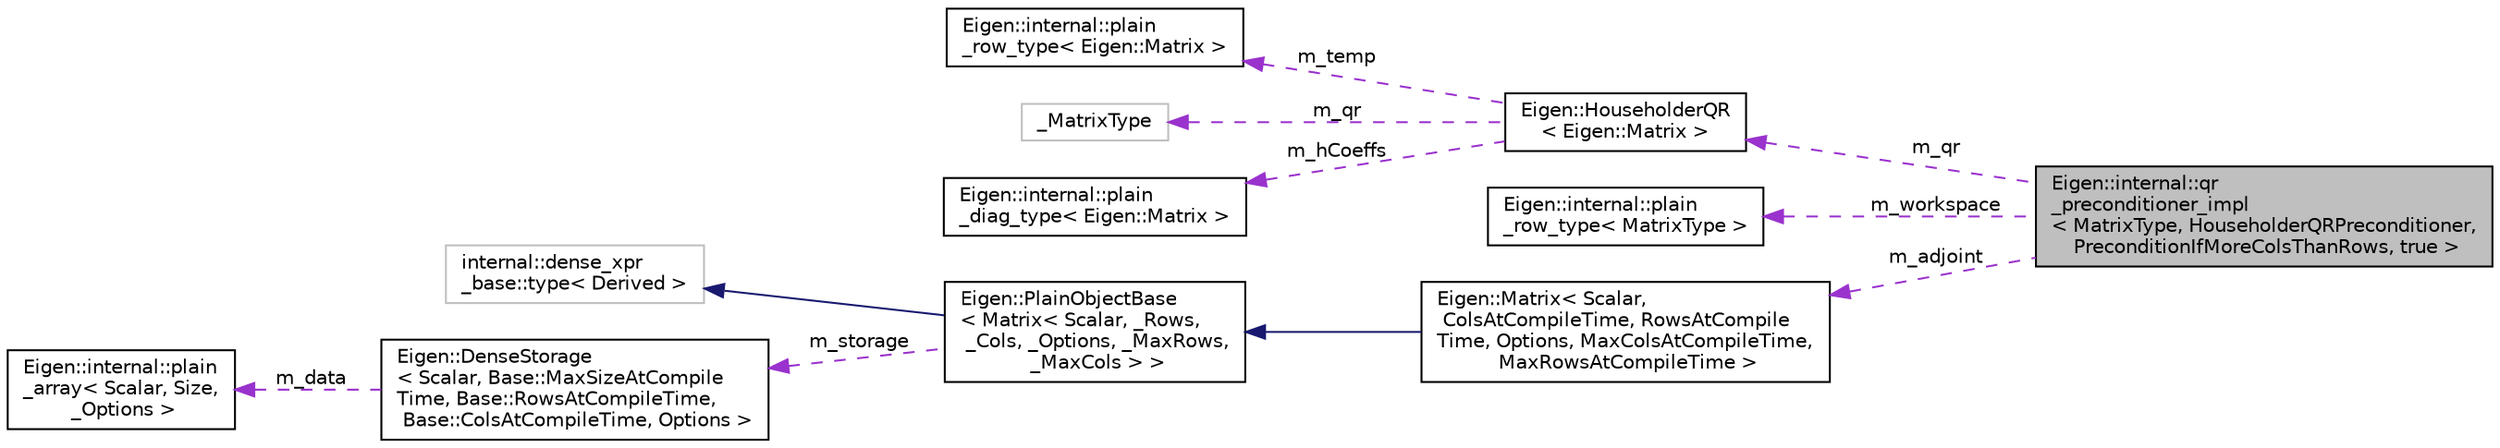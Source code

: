 digraph "Eigen::internal::qr_preconditioner_impl&lt; MatrixType, HouseholderQRPreconditioner, PreconditionIfMoreColsThanRows, true &gt;"
{
  edge [fontname="Helvetica",fontsize="10",labelfontname="Helvetica",labelfontsize="10"];
  node [fontname="Helvetica",fontsize="10",shape=record];
  rankdir="LR";
  Node1 [label="Eigen::internal::qr\l_preconditioner_impl\l\< MatrixType, HouseholderQRPreconditioner,\l PreconditionIfMoreColsThanRows, true \>",height=0.2,width=0.4,color="black", fillcolor="grey75", style="filled" fontcolor="black"];
  Node2 -> Node1 [dir="back",color="darkorchid3",fontsize="10",style="dashed",label=" m_qr" ,fontname="Helvetica"];
  Node2 [label="Eigen::HouseholderQR\l\< Eigen::Matrix \>",height=0.2,width=0.4,color="black", fillcolor="white", style="filled",URL="$classEigen_1_1HouseholderQR.html"];
  Node3 -> Node2 [dir="back",color="darkorchid3",fontsize="10",style="dashed",label=" m_temp" ,fontname="Helvetica"];
  Node3 [label="Eigen::internal::plain\l_row_type\< Eigen::Matrix \>",height=0.2,width=0.4,color="black", fillcolor="white", style="filled",URL="$structEigen_1_1internal_1_1plain__row__type.html"];
  Node4 -> Node2 [dir="back",color="darkorchid3",fontsize="10",style="dashed",label=" m_qr" ,fontname="Helvetica"];
  Node4 [label="_MatrixType",height=0.2,width=0.4,color="grey75", fillcolor="white", style="filled"];
  Node5 -> Node2 [dir="back",color="darkorchid3",fontsize="10",style="dashed",label=" m_hCoeffs" ,fontname="Helvetica"];
  Node5 [label="Eigen::internal::plain\l_diag_type\< Eigen::Matrix \>",height=0.2,width=0.4,color="black", fillcolor="white", style="filled",URL="$structEigen_1_1internal_1_1plain__diag__type.html"];
  Node6 -> Node1 [dir="back",color="darkorchid3",fontsize="10",style="dashed",label=" m_workspace" ,fontname="Helvetica"];
  Node6 [label="Eigen::internal::plain\l_row_type\< MatrixType \>",height=0.2,width=0.4,color="black", fillcolor="white", style="filled",URL="$structEigen_1_1internal_1_1plain__row__type.html"];
  Node7 -> Node1 [dir="back",color="darkorchid3",fontsize="10",style="dashed",label=" m_adjoint" ,fontname="Helvetica"];
  Node7 [label="Eigen::Matrix\< Scalar,\l ColsAtCompileTime, RowsAtCompile\lTime, Options, MaxColsAtCompileTime,\l MaxRowsAtCompileTime \>",height=0.2,width=0.4,color="black", fillcolor="white", style="filled",URL="$classEigen_1_1Matrix.html"];
  Node8 -> Node7 [dir="back",color="midnightblue",fontsize="10",style="solid",fontname="Helvetica"];
  Node8 [label="Eigen::PlainObjectBase\l\< Matrix\< Scalar, _Rows,\l _Cols, _Options, _MaxRows,\l _MaxCols \> \>",height=0.2,width=0.4,color="black", fillcolor="white", style="filled",URL="$classEigen_1_1PlainObjectBase.html",tooltip="Dense storage base class for matrices and arrays. "];
  Node9 -> Node8 [dir="back",color="midnightblue",fontsize="10",style="solid",fontname="Helvetica"];
  Node9 [label="internal::dense_xpr\l_base::type\< Derived \>",height=0.2,width=0.4,color="grey75", fillcolor="white", style="filled"];
  Node10 -> Node8 [dir="back",color="darkorchid3",fontsize="10",style="dashed",label=" m_storage" ,fontname="Helvetica"];
  Node10 [label="Eigen::DenseStorage\l\< Scalar, Base::MaxSizeAtCompile\lTime, Base::RowsAtCompileTime,\l Base::ColsAtCompileTime, Options \>",height=0.2,width=0.4,color="black", fillcolor="white", style="filled",URL="$classEigen_1_1DenseStorage.html"];
  Node11 -> Node10 [dir="back",color="darkorchid3",fontsize="10",style="dashed",label=" m_data" ,fontname="Helvetica"];
  Node11 [label="Eigen::internal::plain\l_array\< Scalar, Size,\l _Options \>",height=0.2,width=0.4,color="black", fillcolor="white", style="filled",URL="$structEigen_1_1internal_1_1plain__array.html"];
}
